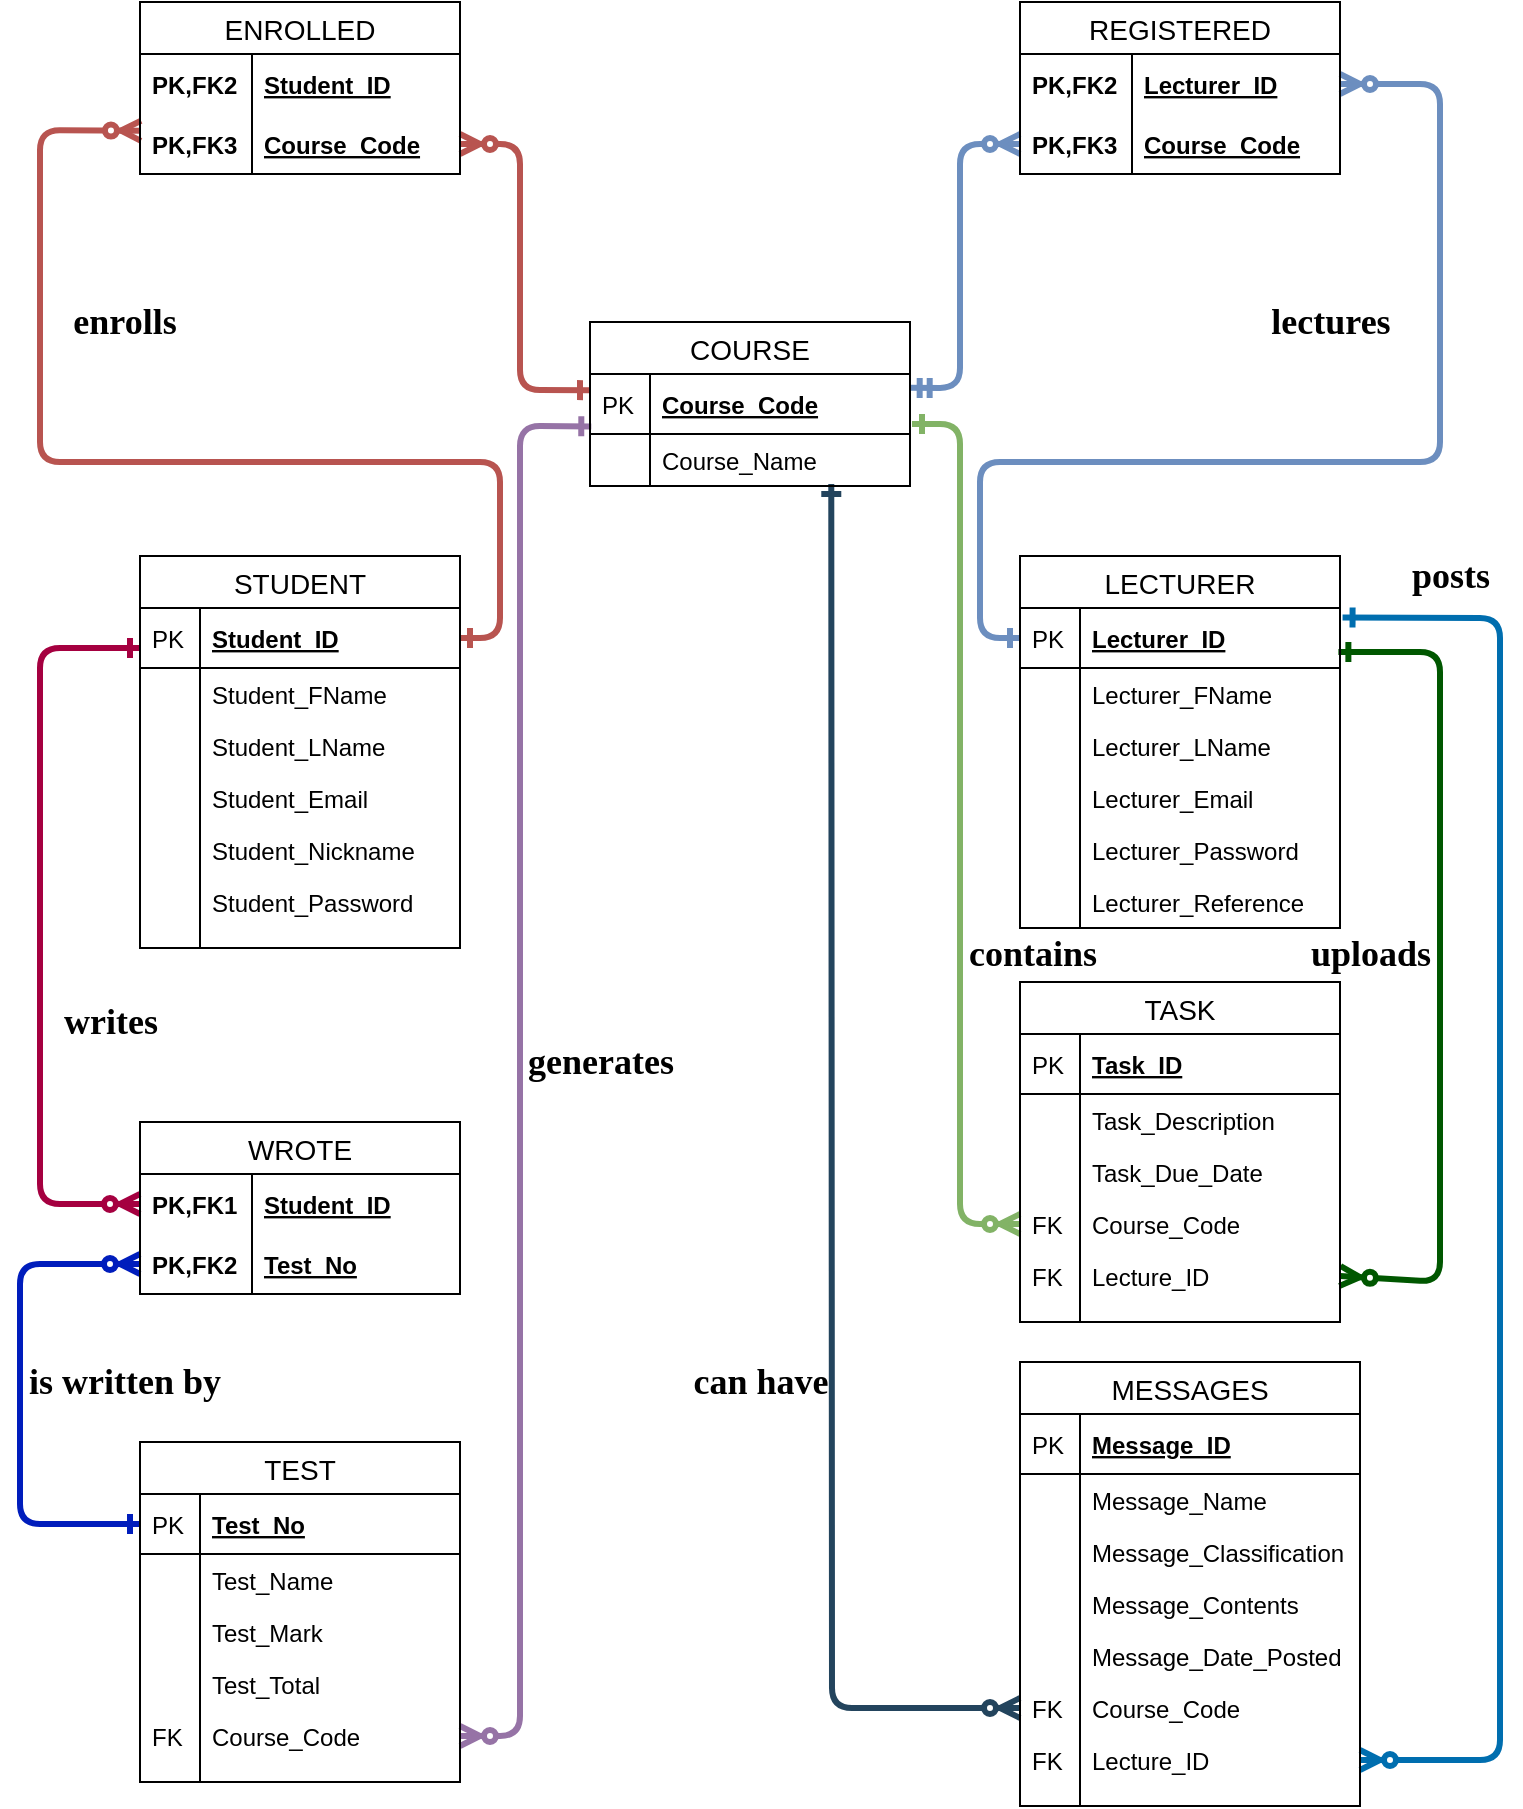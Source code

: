 <mxfile version="12.6.5" type="device"><diagram id="_vfQ7lBHhyUM1yDh3elb" name="Page-1"><mxGraphModel dx="1024" dy="632" grid="1" gridSize="10" guides="1" tooltips="1" connect="1" arrows="1" fold="1" page="1" pageScale="1" pageWidth="850" pageHeight="1100" math="0" shadow="0"><root><mxCell id="0"/><mxCell id="1" parent="0"/><mxCell id="uqM5qE4JS-SVv10I1whn-66" value="" style="fontSize=12;html=1;endArrow=ERone;endFill=1;startArrow=ERzeroToMany;startFill=1;exitX=0.003;exitY=1.28;exitDx=0;exitDy=0;entryX=1;entryY=0.5;entryDx=0;entryDy=0;strokeWidth=3;fillColor=#f8cecc;strokeColor=#b85450;exitPerimeter=0;" parent="1" target="uqM5qE4JS-SVv10I1whn-2" edge="1"><mxGeometry width="100" height="100" relative="1" as="geometry"><mxPoint x="115.48" y="204.4" as="sourcePoint"/><mxPoint x="345" y="460" as="targetPoint"/><Array as="points"><mxPoint x="65" y="204"/><mxPoint x="65" y="370"/><mxPoint x="295" y="370"/><mxPoint x="295" y="458"/></Array></mxGeometry></mxCell><mxCell id="uqM5qE4JS-SVv10I1whn-68" value="" style="fontSize=12;html=1;endArrow=ERone;endFill=1;startArrow=ERzeroToMany;startFill=1;entryX=0;entryY=0.269;entryDx=0;entryDy=0;exitX=1;exitY=0.5;exitDx=0;exitDy=0;entryPerimeter=0;strokeWidth=3;fillColor=#f8cecc;strokeColor=#b85450;" parent="1" source="uqM5qE4JS-SVv10I1whn-55" target="uqM5qE4JS-SVv10I1whn-40" edge="1"><mxGeometry width="100" height="100" relative="1" as="geometry"><mxPoint x="365" y="737" as="sourcePoint"/><mxPoint x="365" y="460" as="targetPoint"/><Array as="points"><mxPoint x="305" y="211"/><mxPoint x="305" y="334"/></Array></mxGeometry></mxCell><mxCell id="uqM5qE4JS-SVv10I1whn-69" value="" style="fontSize=12;html=1;endArrow=ERone;endFill=1;startArrow=ERzeroToMany;startFill=1;exitX=1;exitY=0.5;exitDx=0;exitDy=0;entryX=0;entryY=0.5;entryDx=0;entryDy=0;strokeWidth=3;fillColor=#dae8fc;strokeColor=#6c8ebf;" parent="1" source="uqM5qE4JS-SVv10I1whn-144" target="uqM5qE4JS-SVv10I1whn-23" edge="1"><mxGeometry width="100" height="100" relative="1" as="geometry"><mxPoint x="735" y="457" as="sourcePoint"/><mxPoint x="715" y="450" as="targetPoint"/><Array as="points"><mxPoint x="765" y="181"/><mxPoint x="765" y="370"/><mxPoint x="535" y="370"/><mxPoint x="535" y="458"/></Array></mxGeometry></mxCell><mxCell id="uqM5qE4JS-SVv10I1whn-70" value="" style="fontSize=12;html=1;endArrow=ERmandOne;endFill=0;startArrow=ERzeroToMany;startFill=1;entryX=0.999;entryY=0.231;entryDx=0;entryDy=0;exitX=0;exitY=0.5;exitDx=0;exitDy=0;entryPerimeter=0;strokeWidth=3;fillColor=#dae8fc;strokeColor=#6c8ebf;" parent="1" source="uqM5qE4JS-SVv10I1whn-62" target="uqM5qE4JS-SVv10I1whn-40" edge="1"><mxGeometry width="100" height="100" relative="1" as="geometry"><mxPoint x="500" y="487" as="sourcePoint"/><mxPoint x="565" y="340" as="targetPoint"/><Array as="points"><mxPoint x="525" y="211"/><mxPoint x="525" y="333"/></Array></mxGeometry></mxCell><mxCell id="uqM5qE4JS-SVv10I1whn-84" value="" style="fontSize=12;html=1;endArrow=ERzeroToMany;startArrow=ERone;strokeWidth=3;fillColor=#d5e8d4;strokeColor=#82b366;entryX=0;entryY=0.5;entryDx=0;entryDy=0;startFill=0;" parent="1" target="uqM5qE4JS-SVv10I1whn-82" edge="1"><mxGeometry width="100" height="100" relative="1" as="geometry"><mxPoint x="501" y="351" as="sourcePoint"/><mxPoint x="465" y="480" as="targetPoint"/><Array as="points"><mxPoint x="525" y="351"/><mxPoint x="525" y="751"/></Array></mxGeometry></mxCell><mxCell id="uqM5qE4JS-SVv10I1whn-105" value="" style="fontSize=12;html=1;endArrow=ERone;endFill=1;startArrow=ERzeroToMany;startFill=1;exitX=0;exitY=0.5;exitDx=0;exitDy=0;strokeWidth=3;fillColor=#0050ef;strokeColor=#001DBC;entryX=0;entryY=0.5;entryDx=0;entryDy=0;" parent="1" source="uqM5qE4JS-SVv10I1whn-101" target="uqM5qE4JS-SVv10I1whn-86" edge="1"><mxGeometry width="100" height="100" relative="1" as="geometry"><mxPoint x="95" y="830" as="sourcePoint"/><mxPoint x="75" y="930" as="targetPoint"/><Array as="points"><mxPoint x="55" y="771"/><mxPoint x="55" y="901"/></Array></mxGeometry></mxCell><mxCell id="uqM5qE4JS-SVv10I1whn-106" value="" style="fontSize=12;html=1;endArrow=ERone;endFill=1;startArrow=ERzeroToMany;startFill=1;exitX=0;exitY=0.5;exitDx=0;exitDy=0;strokeWidth=3;fillColor=#d80073;strokeColor=#A50040;" parent="1" source="uqM5qE4JS-SVv10I1whn-99" edge="1"><mxGeometry width="100" height="100" relative="1" as="geometry"><mxPoint x="115" y="746" as="sourcePoint"/><mxPoint x="115" y="463.0" as="targetPoint"/><Array as="points"><mxPoint x="65" y="741"/><mxPoint x="65" y="463"/></Array></mxGeometry></mxCell><mxCell id="uqM5qE4JS-SVv10I1whn-108" value="" style="fontSize=12;html=1;endArrow=ERzeroToMany;startArrow=ERone;exitX=0.004;exitY=0.873;exitDx=0;exitDy=0;exitPerimeter=0;strokeWidth=3;fillColor=#e1d5e7;strokeColor=#9673a6;startFill=0;entryX=1;entryY=0.5;entryDx=0;entryDy=0;" parent="1" source="uqM5qE4JS-SVv10I1whn-40" target="uqM5qE4JS-SVv10I1whn-109" edge="1"><mxGeometry width="100" height="100" relative="1" as="geometry"><mxPoint x="515.0" y="510" as="sourcePoint"/><mxPoint x="305" y="1010" as="targetPoint"/><Array as="points"><mxPoint x="305" y="352"/><mxPoint x="305" y="840"/><mxPoint x="305" y="1007"/></Array></mxGeometry></mxCell><mxCell id="uqM5qE4JS-SVv10I1whn-113" value="" style="fontSize=12;html=1;endArrow=ERone;endFill=1;startArrow=ERzeroToMany;startFill=1;entryX=0.995;entryY=0.732;entryDx=0;entryDy=0;entryPerimeter=0;exitX=1;exitY=0.5;exitDx=0;exitDy=0;strokeWidth=3;fillColor=#008a00;strokeColor=#005700;" parent="1" source="uqM5qE4JS-SVv10I1whn-111" target="uqM5qE4JS-SVv10I1whn-23" edge="1"><mxGeometry width="100" height="100" relative="1" as="geometry"><mxPoint x="725" y="660" as="sourcePoint"/><mxPoint x="745" y="469" as="targetPoint"/><Array as="points"><mxPoint x="765" y="780"/><mxPoint x="765" y="465"/></Array></mxGeometry></mxCell><mxCell id="uqM5qE4JS-SVv10I1whn-164" value="" style="fontSize=12;html=1;endArrow=ERzeroToMany;startArrow=ERone;strokeWidth=3;fillColor=#bac8d3;strokeColor=#23445d;entryX=0;entryY=0.5;entryDx=0;entryDy=0;exitX=0.754;exitY=0.962;exitDx=0;exitDy=0;exitPerimeter=0;startFill=0;" parent="1" source="uqM5qE4JS-SVv10I1whn-42" target="uqM5qE4JS-SVv10I1whn-158" edge="1"><mxGeometry width="100" height="100" relative="1" as="geometry"><mxPoint x="458.08" y="410.002" as="sourcePoint"/><mxPoint x="489" y="876" as="targetPoint"/><Array as="points"><mxPoint x="461" y="993"/></Array></mxGeometry></mxCell><mxCell id="uqM5qE4JS-SVv10I1whn-165" value="" style="fontSize=12;html=1;endArrow=ERone;endFill=1;startArrow=ERzeroToMany;startFill=1;entryX=1.008;entryY=0.157;entryDx=0;entryDy=0;entryPerimeter=0;exitX=1;exitY=0.5;exitDx=0;exitDy=0;strokeWidth=3;fillColor=#1ba1e2;strokeColor=#006EAF;" parent="1" source="uqM5qE4JS-SVv10I1whn-160" target="uqM5qE4JS-SVv10I1whn-23" edge="1"><mxGeometry width="100" height="100" relative="1" as="geometry"><mxPoint x="755.8" y="738.04" as="sourcePoint"/><mxPoint x="755.0" y="440.0" as="targetPoint"/><Array as="points"><mxPoint x="795" y="1019"/><mxPoint x="795" y="448"/></Array></mxGeometry></mxCell><mxCell id="uqM5qE4JS-SVv10I1whn-39" value="COURSE" style="swimlane;fontStyle=0;childLayout=stackLayout;horizontal=1;startSize=26;horizontalStack=0;resizeParent=1;resizeParentMax=0;resizeLast=0;collapsible=1;marginBottom=0;align=center;fontSize=14;" parent="1" vertex="1"><mxGeometry x="340" y="300" width="160" height="82" as="geometry"/></mxCell><mxCell id="uqM5qE4JS-SVv10I1whn-40" value="Course_Code" style="shape=partialRectangle;top=0;left=0;right=0;bottom=1;align=left;verticalAlign=middle;fillColor=none;spacingLeft=34;spacingRight=4;overflow=hidden;rotatable=0;points=[[0,0.5],[1,0.5]];portConstraint=eastwest;dropTarget=0;fontStyle=5;fontSize=12;" parent="uqM5qE4JS-SVv10I1whn-39" vertex="1"><mxGeometry y="26" width="160" height="30" as="geometry"/></mxCell><mxCell id="uqM5qE4JS-SVv10I1whn-41" value="PK" style="shape=partialRectangle;top=0;left=0;bottom=0;fillColor=none;align=left;verticalAlign=middle;spacingLeft=4;spacingRight=4;overflow=hidden;rotatable=0;points=[];portConstraint=eastwest;part=1;fontSize=12;" parent="uqM5qE4JS-SVv10I1whn-40" vertex="1" connectable="0"><mxGeometry width="30" height="30" as="geometry"/></mxCell><mxCell id="uqM5qE4JS-SVv10I1whn-42" value="Course_Name" style="shape=partialRectangle;top=0;left=0;right=0;bottom=0;align=left;verticalAlign=top;fillColor=none;spacingLeft=34;spacingRight=4;overflow=hidden;rotatable=0;points=[[0,0.5],[1,0.5]];portConstraint=eastwest;dropTarget=0;fontSize=12;" parent="uqM5qE4JS-SVv10I1whn-39" vertex="1"><mxGeometry y="56" width="160" height="26" as="geometry"/></mxCell><mxCell id="uqM5qE4JS-SVv10I1whn-43" value="" style="shape=partialRectangle;top=0;left=0;bottom=0;fillColor=none;align=left;verticalAlign=top;spacingLeft=4;spacingRight=4;overflow=hidden;rotatable=0;points=[];portConstraint=eastwest;part=1;fontSize=12;" parent="uqM5qE4JS-SVv10I1whn-42" vertex="1" connectable="0"><mxGeometry width="30" height="26" as="geometry"/></mxCell><mxCell id="uqM5qE4JS-SVv10I1whn-52" value="ENROLLED" style="swimlane;fontStyle=0;childLayout=stackLayout;horizontal=1;startSize=26;horizontalStack=0;resizeParent=1;resizeParentMax=0;resizeLast=0;collapsible=1;marginBottom=0;align=center;fontSize=14;" parent="1" vertex="1"><mxGeometry x="115" y="140" width="160" height="86" as="geometry"/></mxCell><mxCell id="uqM5qE4JS-SVv10I1whn-147" value="Student_ID" style="shape=partialRectangle;top=0;left=0;right=0;bottom=0;align=left;verticalAlign=middle;fillColor=none;spacingLeft=60;spacingRight=4;overflow=hidden;rotatable=0;points=[[0,0.5],[1,0.5]];portConstraint=eastwest;dropTarget=0;fontStyle=5;fontSize=12;" parent="uqM5qE4JS-SVv10I1whn-52" vertex="1"><mxGeometry y="26" width="160" height="30" as="geometry"/></mxCell><mxCell id="uqM5qE4JS-SVv10I1whn-148" value="PK,FK2" style="shape=partialRectangle;fontStyle=1;top=0;left=0;bottom=0;fillColor=none;align=left;verticalAlign=middle;spacingLeft=4;spacingRight=4;overflow=hidden;rotatable=0;points=[];portConstraint=eastwest;part=1;fontSize=12;" parent="uqM5qE4JS-SVv10I1whn-147" vertex="1" connectable="0"><mxGeometry width="56" height="30" as="geometry"/></mxCell><mxCell id="uqM5qE4JS-SVv10I1whn-55" value="Course_Code" style="shape=partialRectangle;top=0;left=0;right=0;bottom=1;align=left;verticalAlign=middle;fillColor=none;spacingLeft=60;spacingRight=4;overflow=hidden;rotatable=0;points=[[0,0.5],[1,0.5]];portConstraint=eastwest;dropTarget=0;fontStyle=5;fontSize=12;" parent="uqM5qE4JS-SVv10I1whn-52" vertex="1"><mxGeometry y="56" width="160" height="30" as="geometry"/></mxCell><mxCell id="uqM5qE4JS-SVv10I1whn-56" value="PK,FK3" style="shape=partialRectangle;fontStyle=1;top=0;left=0;bottom=0;fillColor=none;align=left;verticalAlign=middle;spacingLeft=4;spacingRight=4;overflow=hidden;rotatable=0;points=[];portConstraint=eastwest;part=1;fontSize=12;" parent="uqM5qE4JS-SVv10I1whn-55" vertex="1" connectable="0"><mxGeometry width="56" height="30" as="geometry"/></mxCell><mxCell id="uqM5qE4JS-SVv10I1whn-1" value="STUDENT" style="swimlane;fontStyle=0;childLayout=stackLayout;horizontal=1;startSize=26;horizontalStack=0;resizeParent=1;resizeParentMax=0;resizeLast=0;collapsible=1;marginBottom=0;align=center;fontSize=14;" parent="1" vertex="1"><mxGeometry x="115" y="417" width="160" height="196" as="geometry"/></mxCell><mxCell id="uqM5qE4JS-SVv10I1whn-2" value="Student_ID" style="shape=partialRectangle;top=0;left=0;right=0;bottom=1;align=left;verticalAlign=middle;fillColor=none;spacingLeft=34;spacingRight=4;overflow=hidden;rotatable=0;points=[[0,0.5],[1,0.5]];portConstraint=eastwest;dropTarget=0;fontStyle=5;fontSize=12;" parent="uqM5qE4JS-SVv10I1whn-1" vertex="1"><mxGeometry y="26" width="160" height="30" as="geometry"/></mxCell><mxCell id="uqM5qE4JS-SVv10I1whn-3" value="PK" style="shape=partialRectangle;top=0;left=0;bottom=0;fillColor=none;align=left;verticalAlign=middle;spacingLeft=4;spacingRight=4;overflow=hidden;rotatable=0;points=[];portConstraint=eastwest;part=1;fontSize=12;" parent="uqM5qE4JS-SVv10I1whn-2" vertex="1" connectable="0"><mxGeometry width="30" height="30" as="geometry"/></mxCell><mxCell id="uqM5qE4JS-SVv10I1whn-4" value="Student_FName" style="shape=partialRectangle;top=0;left=0;right=0;bottom=0;align=left;verticalAlign=top;fillColor=none;spacingLeft=34;spacingRight=4;overflow=hidden;rotatable=0;points=[[0,0.5],[1,0.5]];portConstraint=eastwest;dropTarget=0;fontSize=12;" parent="uqM5qE4JS-SVv10I1whn-1" vertex="1"><mxGeometry y="56" width="160" height="26" as="geometry"/></mxCell><mxCell id="uqM5qE4JS-SVv10I1whn-5" value="" style="shape=partialRectangle;top=0;left=0;bottom=0;fillColor=none;align=left;verticalAlign=top;spacingLeft=4;spacingRight=4;overflow=hidden;rotatable=0;points=[];portConstraint=eastwest;part=1;fontSize=12;" parent="uqM5qE4JS-SVv10I1whn-4" vertex="1" connectable="0"><mxGeometry width="30" height="26" as="geometry"/></mxCell><mxCell id="uqM5qE4JS-SVv10I1whn-6" value="Student_LName" style="shape=partialRectangle;top=0;left=0;right=0;bottom=0;align=left;verticalAlign=top;fillColor=none;spacingLeft=34;spacingRight=4;overflow=hidden;rotatable=0;points=[[0,0.5],[1,0.5]];portConstraint=eastwest;dropTarget=0;fontSize=12;" parent="uqM5qE4JS-SVv10I1whn-1" vertex="1"><mxGeometry y="82" width="160" height="26" as="geometry"/></mxCell><mxCell id="uqM5qE4JS-SVv10I1whn-7" value="" style="shape=partialRectangle;top=0;left=0;bottom=0;fillColor=none;align=left;verticalAlign=top;spacingLeft=4;spacingRight=4;overflow=hidden;rotatable=0;points=[];portConstraint=eastwest;part=1;fontSize=12;" parent="uqM5qE4JS-SVv10I1whn-6" vertex="1" connectable="0"><mxGeometry width="30" height="26" as="geometry"/></mxCell><mxCell id="uqM5qE4JS-SVv10I1whn-168" value="Student_Email" style="shape=partialRectangle;top=0;left=0;right=0;bottom=0;align=left;verticalAlign=top;fillColor=none;spacingLeft=34;spacingRight=4;overflow=hidden;rotatable=0;points=[[0,0.5],[1,0.5]];portConstraint=eastwest;dropTarget=0;fontSize=12;" parent="uqM5qE4JS-SVv10I1whn-1" vertex="1"><mxGeometry y="108" width="160" height="26" as="geometry"/></mxCell><mxCell id="uqM5qE4JS-SVv10I1whn-169" value="" style="shape=partialRectangle;top=0;left=0;bottom=0;fillColor=none;align=left;verticalAlign=top;spacingLeft=4;spacingRight=4;overflow=hidden;rotatable=0;points=[];portConstraint=eastwest;part=1;fontSize=12;" parent="uqM5qE4JS-SVv10I1whn-168" vertex="1" connectable="0"><mxGeometry width="30" height="26" as="geometry"/></mxCell><mxCell id="uqM5qE4JS-SVv10I1whn-18" value="Student_Nickname" style="shape=partialRectangle;top=0;left=0;right=0;bottom=0;align=left;verticalAlign=top;fillColor=none;spacingLeft=34;spacingRight=4;overflow=hidden;rotatable=0;points=[[0,0.5],[1,0.5]];portConstraint=eastwest;dropTarget=0;fontSize=12;" parent="uqM5qE4JS-SVv10I1whn-1" vertex="1"><mxGeometry y="134" width="160" height="26" as="geometry"/></mxCell><mxCell id="uqM5qE4JS-SVv10I1whn-19" value="" style="shape=partialRectangle;top=0;left=0;bottom=0;fillColor=none;align=left;verticalAlign=top;spacingLeft=4;spacingRight=4;overflow=hidden;rotatable=0;points=[];portConstraint=eastwest;part=1;fontSize=12;" parent="uqM5qE4JS-SVv10I1whn-18" vertex="1" connectable="0"><mxGeometry width="30" height="26" as="geometry"/></mxCell><mxCell id="uqM5qE4JS-SVv10I1whn-14" value="Student_Password" style="shape=partialRectangle;top=0;left=0;right=0;bottom=0;align=left;verticalAlign=top;fillColor=none;spacingLeft=34;spacingRight=4;overflow=hidden;rotatable=0;points=[[0,0.5],[1,0.5]];portConstraint=eastwest;dropTarget=0;fontSize=12;" parent="uqM5qE4JS-SVv10I1whn-1" vertex="1"><mxGeometry y="160" width="160" height="26" as="geometry"/></mxCell><mxCell id="uqM5qE4JS-SVv10I1whn-15" value="" style="shape=partialRectangle;top=0;left=0;bottom=0;fillColor=none;align=left;verticalAlign=top;spacingLeft=4;spacingRight=4;overflow=hidden;rotatable=0;points=[];portConstraint=eastwest;part=1;fontSize=12;" parent="uqM5qE4JS-SVv10I1whn-14" vertex="1" connectable="0"><mxGeometry width="30" height="26" as="geometry"/></mxCell><mxCell id="uqM5qE4JS-SVv10I1whn-10" value="" style="shape=partialRectangle;top=0;left=0;right=0;bottom=0;align=left;verticalAlign=top;fillColor=none;spacingLeft=34;spacingRight=4;overflow=hidden;rotatable=0;points=[[0,0.5],[1,0.5]];portConstraint=eastwest;dropTarget=0;fontSize=12;" parent="uqM5qE4JS-SVv10I1whn-1" vertex="1"><mxGeometry y="186" width="160" height="10" as="geometry"/></mxCell><mxCell id="uqM5qE4JS-SVv10I1whn-11" value="" style="shape=partialRectangle;top=0;left=0;bottom=0;fillColor=none;align=left;verticalAlign=top;spacingLeft=4;spacingRight=4;overflow=hidden;rotatable=0;points=[];portConstraint=eastwest;part=1;fontSize=12;" parent="uqM5qE4JS-SVv10I1whn-10" vertex="1" connectable="0"><mxGeometry width="30" height="10" as="geometry"/></mxCell><mxCell id="uqM5qE4JS-SVv10I1whn-59" value="REGISTERED" style="swimlane;fontStyle=0;childLayout=stackLayout;horizontal=1;startSize=26;horizontalStack=0;resizeParent=1;resizeParentMax=0;resizeLast=0;collapsible=1;marginBottom=0;align=center;fontSize=14;" parent="1" vertex="1"><mxGeometry x="555" y="140" width="160" height="86" as="geometry"/></mxCell><mxCell id="uqM5qE4JS-SVv10I1whn-144" value="Lecturer_ID" style="shape=partialRectangle;top=0;left=0;right=0;bottom=0;align=left;verticalAlign=middle;fillColor=none;spacingLeft=60;spacingRight=4;overflow=hidden;rotatable=0;points=[[0,0.5],[1,0.5]];portConstraint=eastwest;dropTarget=0;fontStyle=5;fontSize=12;" parent="uqM5qE4JS-SVv10I1whn-59" vertex="1"><mxGeometry y="26" width="160" height="30" as="geometry"/></mxCell><mxCell id="uqM5qE4JS-SVv10I1whn-145" value="PK,FK2" style="shape=partialRectangle;fontStyle=1;top=0;left=0;bottom=0;fillColor=none;align=left;verticalAlign=middle;spacingLeft=4;spacingRight=4;overflow=hidden;rotatable=0;points=[];portConstraint=eastwest;part=1;fontSize=12;" parent="uqM5qE4JS-SVv10I1whn-144" vertex="1" connectable="0"><mxGeometry width="56" height="30" as="geometry"/></mxCell><mxCell id="uqM5qE4JS-SVv10I1whn-62" value="Course_Code" style="shape=partialRectangle;top=0;left=0;right=0;bottom=1;align=left;verticalAlign=middle;fillColor=none;spacingLeft=60;spacingRight=4;overflow=hidden;rotatable=0;points=[[0,0.5],[1,0.5]];portConstraint=eastwest;dropTarget=0;fontStyle=5;fontSize=12;" parent="uqM5qE4JS-SVv10I1whn-59" vertex="1"><mxGeometry y="56" width="160" height="30" as="geometry"/></mxCell><mxCell id="uqM5qE4JS-SVv10I1whn-63" value="PK,FK3" style="shape=partialRectangle;fontStyle=1;top=0;left=0;bottom=0;fillColor=none;align=left;verticalAlign=middle;spacingLeft=4;spacingRight=4;overflow=hidden;rotatable=0;points=[];portConstraint=eastwest;part=1;fontSize=12;" parent="uqM5qE4JS-SVv10I1whn-62" vertex="1" connectable="0"><mxGeometry width="56" height="30" as="geometry"/></mxCell><mxCell id="uqM5qE4JS-SVv10I1whn-22" value="LECTURER" style="swimlane;fontStyle=0;childLayout=stackLayout;horizontal=1;startSize=26;horizontalStack=0;resizeParent=1;resizeParentMax=0;resizeLast=0;collapsible=1;marginBottom=0;align=center;fontSize=14;" parent="1" vertex="1"><mxGeometry x="555" y="417" width="160" height="186" as="geometry"/></mxCell><mxCell id="uqM5qE4JS-SVv10I1whn-23" value="Lecturer_ID" style="shape=partialRectangle;top=0;left=0;right=0;bottom=1;align=left;verticalAlign=middle;fillColor=none;spacingLeft=34;spacingRight=4;overflow=hidden;rotatable=0;points=[[0,0.5],[1,0.5]];portConstraint=eastwest;dropTarget=0;fontStyle=5;fontSize=12;" parent="uqM5qE4JS-SVv10I1whn-22" vertex="1"><mxGeometry y="26" width="160" height="30" as="geometry"/></mxCell><mxCell id="uqM5qE4JS-SVv10I1whn-24" value="PK" style="shape=partialRectangle;top=0;left=0;bottom=0;fillColor=none;align=left;verticalAlign=middle;spacingLeft=4;spacingRight=4;overflow=hidden;rotatable=0;points=[];portConstraint=eastwest;part=1;fontSize=12;" parent="uqM5qE4JS-SVv10I1whn-23" vertex="1" connectable="0"><mxGeometry width="30" height="30" as="geometry"/></mxCell><mxCell id="uqM5qE4JS-SVv10I1whn-25" value="Lecturer_FName" style="shape=partialRectangle;top=0;left=0;right=0;bottom=0;align=left;verticalAlign=top;fillColor=none;spacingLeft=34;spacingRight=4;overflow=hidden;rotatable=0;points=[[0,0.5],[1,0.5]];portConstraint=eastwest;dropTarget=0;fontSize=12;" parent="uqM5qE4JS-SVv10I1whn-22" vertex="1"><mxGeometry y="56" width="160" height="26" as="geometry"/></mxCell><mxCell id="uqM5qE4JS-SVv10I1whn-26" value="" style="shape=partialRectangle;top=0;left=0;bottom=0;fillColor=none;align=left;verticalAlign=top;spacingLeft=4;spacingRight=4;overflow=hidden;rotatable=0;points=[];portConstraint=eastwest;part=1;fontSize=12;" parent="uqM5qE4JS-SVv10I1whn-25" vertex="1" connectable="0"><mxGeometry width="30" height="26" as="geometry"/></mxCell><mxCell id="uqM5qE4JS-SVv10I1whn-27" value="Lecturer_LName" style="shape=partialRectangle;top=0;left=0;right=0;bottom=0;align=left;verticalAlign=top;fillColor=none;spacingLeft=34;spacingRight=4;overflow=hidden;rotatable=0;points=[[0,0.5],[1,0.5]];portConstraint=eastwest;dropTarget=0;fontSize=12;" parent="uqM5qE4JS-SVv10I1whn-22" vertex="1"><mxGeometry y="82" width="160" height="26" as="geometry"/></mxCell><mxCell id="uqM5qE4JS-SVv10I1whn-28" value="" style="shape=partialRectangle;top=0;left=0;bottom=0;fillColor=none;align=left;verticalAlign=top;spacingLeft=4;spacingRight=4;overflow=hidden;rotatable=0;points=[];portConstraint=eastwest;part=1;fontSize=12;" parent="uqM5qE4JS-SVv10I1whn-27" vertex="1" connectable="0"><mxGeometry width="30" height="26" as="geometry"/></mxCell><mxCell id="uqM5qE4JS-SVv10I1whn-170" value="Lecturer_Email" style="shape=partialRectangle;top=0;left=0;right=0;bottom=0;align=left;verticalAlign=top;fillColor=none;spacingLeft=34;spacingRight=4;overflow=hidden;rotatable=0;points=[[0,0.5],[1,0.5]];portConstraint=eastwest;dropTarget=0;fontSize=12;" parent="uqM5qE4JS-SVv10I1whn-22" vertex="1"><mxGeometry y="108" width="160" height="26" as="geometry"/></mxCell><mxCell id="uqM5qE4JS-SVv10I1whn-171" value="" style="shape=partialRectangle;top=0;left=0;bottom=0;fillColor=none;align=left;verticalAlign=top;spacingLeft=4;spacingRight=4;overflow=hidden;rotatable=0;points=[];portConstraint=eastwest;part=1;fontSize=12;" parent="uqM5qE4JS-SVv10I1whn-170" vertex="1" connectable="0"><mxGeometry width="30" height="26" as="geometry"/></mxCell><mxCell id="uqM5qE4JS-SVv10I1whn-35" value="Lecturer_Password" style="shape=partialRectangle;top=0;left=0;right=0;bottom=0;align=left;verticalAlign=top;fillColor=none;spacingLeft=34;spacingRight=4;overflow=hidden;rotatable=0;points=[[0,0.5],[1,0.5]];portConstraint=eastwest;dropTarget=0;fontSize=12;" parent="uqM5qE4JS-SVv10I1whn-22" vertex="1"><mxGeometry y="134" width="160" height="26" as="geometry"/></mxCell><mxCell id="uqM5qE4JS-SVv10I1whn-36" value="" style="shape=partialRectangle;top=0;left=0;bottom=0;fillColor=none;align=left;verticalAlign=top;spacingLeft=4;spacingRight=4;overflow=hidden;rotatable=0;points=[];portConstraint=eastwest;part=1;fontSize=12;" parent="uqM5qE4JS-SVv10I1whn-35" vertex="1" connectable="0"><mxGeometry width="30" height="26" as="geometry"/></mxCell><mxCell id="uqM5qE4JS-SVv10I1whn-166" value="Lecturer_Reference" style="shape=partialRectangle;top=0;left=0;right=0;bottom=0;align=left;verticalAlign=top;fillColor=none;spacingLeft=34;spacingRight=4;overflow=hidden;rotatable=0;points=[[0,0.5],[1,0.5]];portConstraint=eastwest;dropTarget=0;fontSize=12;" parent="uqM5qE4JS-SVv10I1whn-22" vertex="1"><mxGeometry y="160" width="160" height="26" as="geometry"/></mxCell><mxCell id="uqM5qE4JS-SVv10I1whn-167" value="" style="shape=partialRectangle;top=0;left=0;bottom=0;fillColor=none;align=left;verticalAlign=top;spacingLeft=4;spacingRight=4;overflow=hidden;rotatable=0;points=[];portConstraint=eastwest;part=1;fontSize=12;" parent="uqM5qE4JS-SVv10I1whn-166" vertex="1" connectable="0"><mxGeometry width="30" height="26" as="geometry"/></mxCell><mxCell id="uqM5qE4JS-SVv10I1whn-98" value="WROTE" style="swimlane;fontStyle=0;childLayout=stackLayout;horizontal=1;startSize=26;horizontalStack=0;resizeParent=1;resizeParentMax=0;resizeLast=0;collapsible=1;marginBottom=0;align=center;fontSize=14;" parent="1" vertex="1"><mxGeometry x="115" y="700" width="160" height="86" as="geometry"/></mxCell><mxCell id="uqM5qE4JS-SVv10I1whn-99" value="Student_ID" style="shape=partialRectangle;top=0;left=0;right=0;bottom=0;align=left;verticalAlign=middle;fillColor=none;spacingLeft=60;spacingRight=4;overflow=hidden;rotatable=0;points=[[0,0.5],[1,0.5]];portConstraint=eastwest;dropTarget=0;fontStyle=5;fontSize=12;" parent="uqM5qE4JS-SVv10I1whn-98" vertex="1"><mxGeometry y="26" width="160" height="30" as="geometry"/></mxCell><mxCell id="uqM5qE4JS-SVv10I1whn-100" value="PK,FK1" style="shape=partialRectangle;fontStyle=1;top=0;left=0;bottom=0;fillColor=none;align=left;verticalAlign=middle;spacingLeft=4;spacingRight=4;overflow=hidden;rotatable=0;points=[];portConstraint=eastwest;part=1;fontSize=12;" parent="uqM5qE4JS-SVv10I1whn-99" vertex="1" connectable="0"><mxGeometry width="56" height="30" as="geometry"/></mxCell><mxCell id="uqM5qE4JS-SVv10I1whn-101" value="Test_No" style="shape=partialRectangle;top=0;left=0;right=0;bottom=1;align=left;verticalAlign=middle;fillColor=none;spacingLeft=60;spacingRight=4;overflow=hidden;rotatable=0;points=[[0,0.5],[1,0.5]];portConstraint=eastwest;dropTarget=0;fontStyle=5;fontSize=12;" parent="uqM5qE4JS-SVv10I1whn-98" vertex="1"><mxGeometry y="56" width="160" height="30" as="geometry"/></mxCell><mxCell id="uqM5qE4JS-SVv10I1whn-102" value="PK,FK2" style="shape=partialRectangle;fontStyle=1;top=0;left=0;bottom=0;fillColor=none;align=left;verticalAlign=middle;spacingLeft=4;spacingRight=4;overflow=hidden;rotatable=0;points=[];portConstraint=eastwest;part=1;fontSize=12;" parent="uqM5qE4JS-SVv10I1whn-101" vertex="1" connectable="0"><mxGeometry width="56" height="30" as="geometry"/></mxCell><mxCell id="uqM5qE4JS-SVv10I1whn-85" value="TEST" style="swimlane;fontStyle=0;childLayout=stackLayout;horizontal=1;startSize=26;horizontalStack=0;resizeParent=1;resizeParentMax=0;resizeLast=0;collapsible=1;marginBottom=0;align=center;fontSize=14;" parent="1" vertex="1"><mxGeometry x="115" y="860" width="160" height="170" as="geometry"/></mxCell><mxCell id="uqM5qE4JS-SVv10I1whn-86" value="Test_No" style="shape=partialRectangle;top=0;left=0;right=0;bottom=1;align=left;verticalAlign=middle;fillColor=none;spacingLeft=34;spacingRight=4;overflow=hidden;rotatable=0;points=[[0,0.5],[1,0.5]];portConstraint=eastwest;dropTarget=0;fontStyle=5;fontSize=12;" parent="uqM5qE4JS-SVv10I1whn-85" vertex="1"><mxGeometry y="26" width="160" height="30" as="geometry"/></mxCell><mxCell id="uqM5qE4JS-SVv10I1whn-87" value="PK" style="shape=partialRectangle;top=0;left=0;bottom=0;fillColor=none;align=left;verticalAlign=middle;spacingLeft=4;spacingRight=4;overflow=hidden;rotatable=0;points=[];portConstraint=eastwest;part=1;fontSize=12;" parent="uqM5qE4JS-SVv10I1whn-86" vertex="1" connectable="0"><mxGeometry width="30" height="30" as="geometry"/></mxCell><mxCell id="uqM5qE4JS-SVv10I1whn-88" value="Test_Name" style="shape=partialRectangle;top=0;left=0;right=0;bottom=0;align=left;verticalAlign=top;fillColor=none;spacingLeft=34;spacingRight=4;overflow=hidden;rotatable=0;points=[[0,0.5],[1,0.5]];portConstraint=eastwest;dropTarget=0;fontSize=12;" parent="uqM5qE4JS-SVv10I1whn-85" vertex="1"><mxGeometry y="56" width="160" height="26" as="geometry"/></mxCell><mxCell id="uqM5qE4JS-SVv10I1whn-89" value="" style="shape=partialRectangle;top=0;left=0;bottom=0;fillColor=none;align=left;verticalAlign=top;spacingLeft=4;spacingRight=4;overflow=hidden;rotatable=0;points=[];portConstraint=eastwest;part=1;fontSize=12;" parent="uqM5qE4JS-SVv10I1whn-88" vertex="1" connectable="0"><mxGeometry width="30" height="26" as="geometry"/></mxCell><mxCell id="uqM5qE4JS-SVv10I1whn-92" value="Test_Mark" style="shape=partialRectangle;top=0;left=0;right=0;bottom=0;align=left;verticalAlign=top;fillColor=none;spacingLeft=34;spacingRight=4;overflow=hidden;rotatable=0;points=[[0,0.5],[1,0.5]];portConstraint=eastwest;dropTarget=0;fontSize=12;" parent="uqM5qE4JS-SVv10I1whn-85" vertex="1"><mxGeometry y="82" width="160" height="26" as="geometry"/></mxCell><mxCell id="uqM5qE4JS-SVv10I1whn-93" value="" style="shape=partialRectangle;top=0;left=0;bottom=0;fillColor=none;align=left;verticalAlign=top;spacingLeft=4;spacingRight=4;overflow=hidden;rotatable=0;points=[];portConstraint=eastwest;part=1;fontSize=12;" parent="uqM5qE4JS-SVv10I1whn-92" vertex="1" connectable="0"><mxGeometry width="30" height="26" as="geometry"/></mxCell><mxCell id="uqM5qE4JS-SVv10I1whn-196" value="Test_Total" style="shape=partialRectangle;top=0;left=0;right=0;bottom=0;align=left;verticalAlign=top;fillColor=none;spacingLeft=34;spacingRight=4;overflow=hidden;rotatable=0;points=[[0,0.5],[1,0.5]];portConstraint=eastwest;dropTarget=0;fontSize=12;" parent="uqM5qE4JS-SVv10I1whn-85" vertex="1"><mxGeometry y="108" width="160" height="26" as="geometry"/></mxCell><mxCell id="uqM5qE4JS-SVv10I1whn-197" value="" style="shape=partialRectangle;top=0;left=0;bottom=0;fillColor=none;align=left;verticalAlign=top;spacingLeft=4;spacingRight=4;overflow=hidden;rotatable=0;points=[];portConstraint=eastwest;part=1;fontSize=12;" parent="uqM5qE4JS-SVv10I1whn-196" vertex="1" connectable="0"><mxGeometry width="30" height="26" as="geometry"/></mxCell><mxCell id="uqM5qE4JS-SVv10I1whn-109" value="Course_Code" style="shape=partialRectangle;top=0;left=0;right=0;bottom=0;align=left;verticalAlign=top;fillColor=none;spacingLeft=34;spacingRight=4;overflow=hidden;rotatable=0;points=[[0,0.5],[1,0.5]];portConstraint=eastwest;dropTarget=0;fontSize=12;" parent="uqM5qE4JS-SVv10I1whn-85" vertex="1"><mxGeometry y="134" width="160" height="26" as="geometry"/></mxCell><mxCell id="uqM5qE4JS-SVv10I1whn-110" value="FK" style="shape=partialRectangle;top=0;left=0;bottom=0;fillColor=none;align=left;verticalAlign=top;spacingLeft=4;spacingRight=4;overflow=hidden;rotatable=0;points=[];portConstraint=eastwest;part=1;fontSize=12;" parent="uqM5qE4JS-SVv10I1whn-109" vertex="1" connectable="0"><mxGeometry width="30" height="26" as="geometry"/></mxCell><mxCell id="uqM5qE4JS-SVv10I1whn-94" value="" style="shape=partialRectangle;top=0;left=0;right=0;bottom=0;align=left;verticalAlign=top;fillColor=none;spacingLeft=34;spacingRight=4;overflow=hidden;rotatable=0;points=[[0,0.5],[1,0.5]];portConstraint=eastwest;dropTarget=0;fontSize=12;" parent="uqM5qE4JS-SVv10I1whn-85" vertex="1"><mxGeometry y="160" width="160" height="10" as="geometry"/></mxCell><mxCell id="uqM5qE4JS-SVv10I1whn-95" value="" style="shape=partialRectangle;top=0;left=0;bottom=0;fillColor=none;align=left;verticalAlign=top;spacingLeft=4;spacingRight=4;overflow=hidden;rotatable=0;points=[];portConstraint=eastwest;part=1;fontSize=12;" parent="uqM5qE4JS-SVv10I1whn-94" vertex="1" connectable="0"><mxGeometry width="30" height="10" as="geometry"/></mxCell><mxCell id="uqM5qE4JS-SVv10I1whn-71" value="TASK" style="swimlane;fontStyle=0;childLayout=stackLayout;horizontal=1;startSize=26;horizontalStack=0;resizeParent=1;resizeParentMax=0;resizeLast=0;collapsible=1;marginBottom=0;align=center;fontSize=14;" parent="1" vertex="1"><mxGeometry x="555" y="630" width="160" height="170" as="geometry"/></mxCell><mxCell id="uqM5qE4JS-SVv10I1whn-72" value="Task_ID" style="shape=partialRectangle;top=0;left=0;right=0;bottom=1;align=left;verticalAlign=middle;fillColor=none;spacingLeft=34;spacingRight=4;overflow=hidden;rotatable=0;points=[[0,0.5],[1,0.5]];portConstraint=eastwest;dropTarget=0;fontStyle=5;fontSize=12;" parent="uqM5qE4JS-SVv10I1whn-71" vertex="1"><mxGeometry y="26" width="160" height="30" as="geometry"/></mxCell><mxCell id="uqM5qE4JS-SVv10I1whn-73" value="PK" style="shape=partialRectangle;top=0;left=0;bottom=0;fillColor=none;align=left;verticalAlign=middle;spacingLeft=4;spacingRight=4;overflow=hidden;rotatable=0;points=[];portConstraint=eastwest;part=1;fontSize=12;" parent="uqM5qE4JS-SVv10I1whn-72" vertex="1" connectable="0"><mxGeometry width="30" height="30" as="geometry"/></mxCell><mxCell id="uqM5qE4JS-SVv10I1whn-74" value="Task_Description" style="shape=partialRectangle;top=0;left=0;right=0;bottom=0;align=left;verticalAlign=top;fillColor=none;spacingLeft=34;spacingRight=4;overflow=hidden;rotatable=0;points=[[0,0.5],[1,0.5]];portConstraint=eastwest;dropTarget=0;fontSize=12;" parent="uqM5qE4JS-SVv10I1whn-71" vertex="1"><mxGeometry y="56" width="160" height="26" as="geometry"/></mxCell><mxCell id="uqM5qE4JS-SVv10I1whn-75" value="" style="shape=partialRectangle;top=0;left=0;bottom=0;fillColor=none;align=left;verticalAlign=top;spacingLeft=4;spacingRight=4;overflow=hidden;rotatable=0;points=[];portConstraint=eastwest;part=1;fontSize=12;" parent="uqM5qE4JS-SVv10I1whn-74" vertex="1" connectable="0"><mxGeometry width="30" height="26" as="geometry"/></mxCell><mxCell id="uqM5qE4JS-SVv10I1whn-78" value="Task_Due_Date" style="shape=partialRectangle;top=0;left=0;right=0;bottom=0;align=left;verticalAlign=top;fillColor=none;spacingLeft=34;spacingRight=4;overflow=hidden;rotatable=0;points=[[0,0.5],[1,0.5]];portConstraint=eastwest;dropTarget=0;fontSize=12;" parent="uqM5qE4JS-SVv10I1whn-71" vertex="1"><mxGeometry y="82" width="160" height="26" as="geometry"/></mxCell><mxCell id="uqM5qE4JS-SVv10I1whn-79" value="" style="shape=partialRectangle;top=0;left=0;bottom=0;fillColor=none;align=left;verticalAlign=top;spacingLeft=4;spacingRight=4;overflow=hidden;rotatable=0;points=[];portConstraint=eastwest;part=1;fontSize=12;" parent="uqM5qE4JS-SVv10I1whn-78" vertex="1" connectable="0"><mxGeometry width="30" height="26" as="geometry"/></mxCell><mxCell id="uqM5qE4JS-SVv10I1whn-82" value="Course_Code" style="shape=partialRectangle;top=0;left=0;right=0;bottom=0;align=left;verticalAlign=top;fillColor=none;spacingLeft=34;spacingRight=4;overflow=hidden;rotatable=0;points=[[0,0.5],[1,0.5]];portConstraint=eastwest;dropTarget=0;fontSize=12;" parent="uqM5qE4JS-SVv10I1whn-71" vertex="1"><mxGeometry y="108" width="160" height="26" as="geometry"/></mxCell><mxCell id="uqM5qE4JS-SVv10I1whn-83" value="FK" style="shape=partialRectangle;top=0;left=0;bottom=0;fillColor=none;align=left;verticalAlign=top;spacingLeft=4;spacingRight=4;overflow=hidden;rotatable=0;points=[];portConstraint=eastwest;part=1;fontSize=12;" parent="uqM5qE4JS-SVv10I1whn-82" vertex="1" connectable="0"><mxGeometry width="30" height="26" as="geometry"/></mxCell><mxCell id="uqM5qE4JS-SVv10I1whn-111" value="Lecture_ID" style="shape=partialRectangle;top=0;left=0;right=0;bottom=0;align=left;verticalAlign=top;fillColor=none;spacingLeft=34;spacingRight=4;overflow=hidden;rotatable=0;points=[[0,0.5],[1,0.5]];portConstraint=eastwest;dropTarget=0;fontSize=12;" parent="uqM5qE4JS-SVv10I1whn-71" vertex="1"><mxGeometry y="134" width="160" height="26" as="geometry"/></mxCell><mxCell id="uqM5qE4JS-SVv10I1whn-112" value="FK" style="shape=partialRectangle;top=0;left=0;bottom=0;fillColor=none;align=left;verticalAlign=top;spacingLeft=4;spacingRight=4;overflow=hidden;rotatable=0;points=[];portConstraint=eastwest;part=1;fontSize=12;" parent="uqM5qE4JS-SVv10I1whn-111" vertex="1" connectable="0"><mxGeometry width="30" height="26" as="geometry"/></mxCell><mxCell id="uqM5qE4JS-SVv10I1whn-80" value="" style="shape=partialRectangle;top=0;left=0;right=0;bottom=0;align=left;verticalAlign=top;fillColor=none;spacingLeft=34;spacingRight=4;overflow=hidden;rotatable=0;points=[[0,0.5],[1,0.5]];portConstraint=eastwest;dropTarget=0;fontSize=12;" parent="uqM5qE4JS-SVv10I1whn-71" vertex="1"><mxGeometry y="160" width="160" height="10" as="geometry"/></mxCell><mxCell id="uqM5qE4JS-SVv10I1whn-81" value="" style="shape=partialRectangle;top=0;left=0;bottom=0;fillColor=none;align=left;verticalAlign=top;spacingLeft=4;spacingRight=4;overflow=hidden;rotatable=0;points=[];portConstraint=eastwest;part=1;fontSize=12;" parent="uqM5qE4JS-SVv10I1whn-80" vertex="1" connectable="0"><mxGeometry width="30" height="10" as="geometry"/></mxCell><mxCell id="uqM5qE4JS-SVv10I1whn-151" value="MESSAGES" style="swimlane;fontStyle=0;childLayout=stackLayout;horizontal=1;startSize=26;horizontalStack=0;resizeParent=1;resizeParentMax=0;resizeLast=0;collapsible=1;marginBottom=0;align=center;fontSize=14;" parent="1" vertex="1"><mxGeometry x="555" y="820" width="170" height="222" as="geometry"/></mxCell><mxCell id="uqM5qE4JS-SVv10I1whn-152" value="Message_ID" style="shape=partialRectangle;top=0;left=0;right=0;bottom=1;align=left;verticalAlign=middle;fillColor=none;spacingLeft=34;spacingRight=4;overflow=hidden;rotatable=0;points=[[0,0.5],[1,0.5]];portConstraint=eastwest;dropTarget=0;fontStyle=5;fontSize=12;" parent="uqM5qE4JS-SVv10I1whn-151" vertex="1"><mxGeometry y="26" width="170" height="30" as="geometry"/></mxCell><mxCell id="uqM5qE4JS-SVv10I1whn-153" value="PK" style="shape=partialRectangle;top=0;left=0;bottom=0;fillColor=none;align=left;verticalAlign=middle;spacingLeft=4;spacingRight=4;overflow=hidden;rotatable=0;points=[];portConstraint=eastwest;part=1;fontSize=12;" parent="uqM5qE4JS-SVv10I1whn-152" vertex="1" connectable="0"><mxGeometry width="30" height="30" as="geometry"/></mxCell><mxCell id="uqM5qE4JS-SVv10I1whn-154" value="Message_Name" style="shape=partialRectangle;top=0;left=0;right=0;bottom=0;align=left;verticalAlign=top;fillColor=none;spacingLeft=34;spacingRight=4;overflow=hidden;rotatable=0;points=[[0,0.5],[1,0.5]];portConstraint=eastwest;dropTarget=0;fontSize=12;" parent="uqM5qE4JS-SVv10I1whn-151" vertex="1"><mxGeometry y="56" width="170" height="26" as="geometry"/></mxCell><mxCell id="uqM5qE4JS-SVv10I1whn-155" value="" style="shape=partialRectangle;top=0;left=0;bottom=0;fillColor=none;align=left;verticalAlign=top;spacingLeft=4;spacingRight=4;overflow=hidden;rotatable=0;points=[];portConstraint=eastwest;part=1;fontSize=12;" parent="uqM5qE4JS-SVv10I1whn-154" vertex="1" connectable="0"><mxGeometry width="30" height="26" as="geometry"/></mxCell><mxCell id="uqM5qE4JS-SVv10I1whn-173" value="Message_Classification" style="shape=partialRectangle;top=0;left=0;right=0;bottom=0;align=left;verticalAlign=top;fillColor=none;spacingLeft=34;spacingRight=4;overflow=hidden;rotatable=0;points=[[0,0.5],[1,0.5]];portConstraint=eastwest;dropTarget=0;fontSize=12;" parent="uqM5qE4JS-SVv10I1whn-151" vertex="1"><mxGeometry y="82" width="170" height="26" as="geometry"/></mxCell><mxCell id="uqM5qE4JS-SVv10I1whn-174" value="" style="shape=partialRectangle;top=0;left=0;bottom=0;fillColor=none;align=left;verticalAlign=top;spacingLeft=4;spacingRight=4;overflow=hidden;rotatable=0;points=[];portConstraint=eastwest;part=1;fontSize=12;" parent="uqM5qE4JS-SVv10I1whn-173" vertex="1" connectable="0"><mxGeometry width="30" height="26" as="geometry"/></mxCell><mxCell id="uqM5qE4JS-SVv10I1whn-175" value="Message_Contents" style="shape=partialRectangle;top=0;left=0;right=0;bottom=0;align=left;verticalAlign=top;fillColor=none;spacingLeft=34;spacingRight=4;overflow=hidden;rotatable=0;points=[[0,0.5],[1,0.5]];portConstraint=eastwest;dropTarget=0;fontSize=12;" parent="uqM5qE4JS-SVv10I1whn-151" vertex="1"><mxGeometry y="108" width="170" height="26" as="geometry"/></mxCell><mxCell id="uqM5qE4JS-SVv10I1whn-176" value="" style="shape=partialRectangle;top=0;left=0;bottom=0;fillColor=none;align=left;verticalAlign=top;spacingLeft=4;spacingRight=4;overflow=hidden;rotatable=0;points=[];portConstraint=eastwest;part=1;fontSize=12;" parent="uqM5qE4JS-SVv10I1whn-175" vertex="1" connectable="0"><mxGeometry width="30" height="26" as="geometry"/></mxCell><mxCell id="uqM5qE4JS-SVv10I1whn-179" value="Message_Date_Posted" style="shape=partialRectangle;top=0;left=0;right=0;bottom=0;align=left;verticalAlign=top;fillColor=none;spacingLeft=34;spacingRight=4;overflow=hidden;rotatable=0;points=[[0,0.5],[1,0.5]];portConstraint=eastwest;dropTarget=0;fontSize=12;" parent="uqM5qE4JS-SVv10I1whn-151" vertex="1"><mxGeometry y="134" width="170" height="26" as="geometry"/></mxCell><mxCell id="uqM5qE4JS-SVv10I1whn-180" value="" style="shape=partialRectangle;top=0;left=0;bottom=0;fillColor=none;align=left;verticalAlign=top;spacingLeft=4;spacingRight=4;overflow=hidden;rotatable=0;points=[];portConstraint=eastwest;part=1;fontSize=12;" parent="uqM5qE4JS-SVv10I1whn-179" vertex="1" connectable="0"><mxGeometry width="30" height="26" as="geometry"/></mxCell><mxCell id="uqM5qE4JS-SVv10I1whn-158" value="Course_Code" style="shape=partialRectangle;top=0;left=0;right=0;bottom=0;align=left;verticalAlign=top;fillColor=none;spacingLeft=34;spacingRight=4;overflow=hidden;rotatable=0;points=[[0,0.5],[1,0.5]];portConstraint=eastwest;dropTarget=0;fontSize=12;" parent="uqM5qE4JS-SVv10I1whn-151" vertex="1"><mxGeometry y="160" width="170" height="26" as="geometry"/></mxCell><mxCell id="uqM5qE4JS-SVv10I1whn-159" value="FK" style="shape=partialRectangle;top=0;left=0;bottom=0;fillColor=none;align=left;verticalAlign=top;spacingLeft=4;spacingRight=4;overflow=hidden;rotatable=0;points=[];portConstraint=eastwest;part=1;fontSize=12;" parent="uqM5qE4JS-SVv10I1whn-158" vertex="1" connectable="0"><mxGeometry width="30" height="26" as="geometry"/></mxCell><mxCell id="uqM5qE4JS-SVv10I1whn-160" value="Lecture_ID" style="shape=partialRectangle;top=0;left=0;right=0;bottom=0;align=left;verticalAlign=top;fillColor=none;spacingLeft=34;spacingRight=4;overflow=hidden;rotatable=0;points=[[0,0.5],[1,0.5]];portConstraint=eastwest;dropTarget=0;fontSize=12;" parent="uqM5qE4JS-SVv10I1whn-151" vertex="1"><mxGeometry y="186" width="170" height="26" as="geometry"/></mxCell><mxCell id="uqM5qE4JS-SVv10I1whn-161" value="FK" style="shape=partialRectangle;top=0;left=0;bottom=0;fillColor=none;align=left;verticalAlign=top;spacingLeft=4;spacingRight=4;overflow=hidden;rotatable=0;points=[];portConstraint=eastwest;part=1;fontSize=12;" parent="uqM5qE4JS-SVv10I1whn-160" vertex="1" connectable="0"><mxGeometry width="30" height="26" as="geometry"/></mxCell><mxCell id="uqM5qE4JS-SVv10I1whn-162" value="" style="shape=partialRectangle;top=0;left=0;right=0;bottom=0;align=left;verticalAlign=top;fillColor=none;spacingLeft=34;spacingRight=4;overflow=hidden;rotatable=0;points=[[0,0.5],[1,0.5]];portConstraint=eastwest;dropTarget=0;fontSize=12;" parent="uqM5qE4JS-SVv10I1whn-151" vertex="1"><mxGeometry y="212" width="170" height="10" as="geometry"/></mxCell><mxCell id="uqM5qE4JS-SVv10I1whn-163" value="" style="shape=partialRectangle;top=0;left=0;bottom=0;fillColor=none;align=left;verticalAlign=top;spacingLeft=4;spacingRight=4;overflow=hidden;rotatable=0;points=[];portConstraint=eastwest;part=1;fontSize=12;" parent="uqM5qE4JS-SVv10I1whn-162" vertex="1" connectable="0"><mxGeometry width="30" height="10" as="geometry"/></mxCell><mxCell id="0X9BF_c4FtFOtKF0P_H0-1" value="&lt;font style=&quot;font-size: 18px&quot; face=&quot;Times New Roman&quot;&gt;&lt;b&gt;can have&lt;/b&gt;&lt;/font&gt;" style="text;html=1;align=center;verticalAlign=middle;resizable=0;points=[];autosize=1;" parent="1" vertex="1"><mxGeometry x="385" y="820" width="80" height="20" as="geometry"/></mxCell><mxCell id="0X9BF_c4FtFOtKF0P_H0-2" value="&lt;font face=&quot;Times New Roman&quot;&gt;&lt;span style=&quot;font-size: 18px&quot;&gt;&lt;b&gt;generates&lt;/b&gt;&lt;/span&gt;&lt;/font&gt;" style="text;html=1;align=center;verticalAlign=middle;resizable=0;points=[];autosize=1;" parent="1" vertex="1"><mxGeometry x="300" y="660" width="90" height="20" as="geometry"/></mxCell><mxCell id="0X9BF_c4FtFOtKF0P_H0-3" value="&lt;font style=&quot;font-size: 18px&quot; face=&quot;Times New Roman&quot;&gt;&lt;b&gt;posts&lt;/b&gt;&lt;/font&gt;" style="text;html=1;align=center;verticalAlign=middle;resizable=0;points=[];autosize=1;" parent="1" vertex="1"><mxGeometry x="745" y="417" width="50" height="20" as="geometry"/></mxCell><mxCell id="0X9BF_c4FtFOtKF0P_H0-4" value="&lt;font style=&quot;font-size: 18px&quot; face=&quot;Times New Roman&quot;&gt;&lt;b&gt;uploads&lt;/b&gt;&lt;/font&gt;" style="text;html=1;align=center;verticalAlign=middle;resizable=0;points=[];autosize=1;" parent="1" vertex="1"><mxGeometry x="690" y="606" width="80" height="20" as="geometry"/></mxCell><mxCell id="0X9BF_c4FtFOtKF0P_H0-5" value="&lt;font style=&quot;font-size: 18px&quot; face=&quot;Times New Roman&quot;&gt;&lt;b&gt;contains&lt;/b&gt;&lt;/font&gt;" style="text;html=1;align=center;verticalAlign=middle;resizable=0;points=[];autosize=1;" parent="1" vertex="1"><mxGeometry x="521" y="606" width="80" height="20" as="geometry"/></mxCell><mxCell id="0X9BF_c4FtFOtKF0P_H0-6" value="&lt;font style=&quot;font-size: 18px&quot; face=&quot;Times New Roman&quot;&gt;&lt;b&gt;is written by&lt;/b&gt;&lt;/font&gt;" style="text;html=1;align=center;verticalAlign=middle;resizable=0;points=[];autosize=1;" parent="1" vertex="1"><mxGeometry x="52" y="820" width="110" height="20" as="geometry"/></mxCell><mxCell id="0X9BF_c4FtFOtKF0P_H0-7" value="&lt;font style=&quot;font-size: 18px&quot; face=&quot;Times New Roman&quot;&gt;&lt;b&gt;writes&lt;/b&gt;&lt;/font&gt;" style="text;html=1;align=center;verticalAlign=middle;resizable=0;points=[];autosize=1;" parent="1" vertex="1"><mxGeometry x="70" y="640" width="60" height="20" as="geometry"/></mxCell><mxCell id="5JiF0yBj2S-BodaccbeR-2" value="&lt;font face=&quot;Times New Roman&quot;&gt;&lt;span style=&quot;font-size: 18px&quot;&gt;&lt;b&gt;enrolls&lt;/b&gt;&lt;/span&gt;&lt;/font&gt;" style="text;html=1;align=center;verticalAlign=middle;resizable=0;points=[];autosize=1;" vertex="1" parent="1"><mxGeometry x="72" y="290" width="70" height="20" as="geometry"/></mxCell><mxCell id="5JiF0yBj2S-BodaccbeR-3" value="&lt;font face=&quot;Times New Roman&quot;&gt;&lt;span style=&quot;font-size: 18px&quot;&gt;&lt;b&gt;lectures&lt;/b&gt;&lt;/span&gt;&lt;/font&gt;" style="text;html=1;align=center;verticalAlign=middle;resizable=0;points=[];autosize=1;" vertex="1" parent="1"><mxGeometry x="670" y="290" width="80" height="20" as="geometry"/></mxCell></root></mxGraphModel></diagram></mxfile>